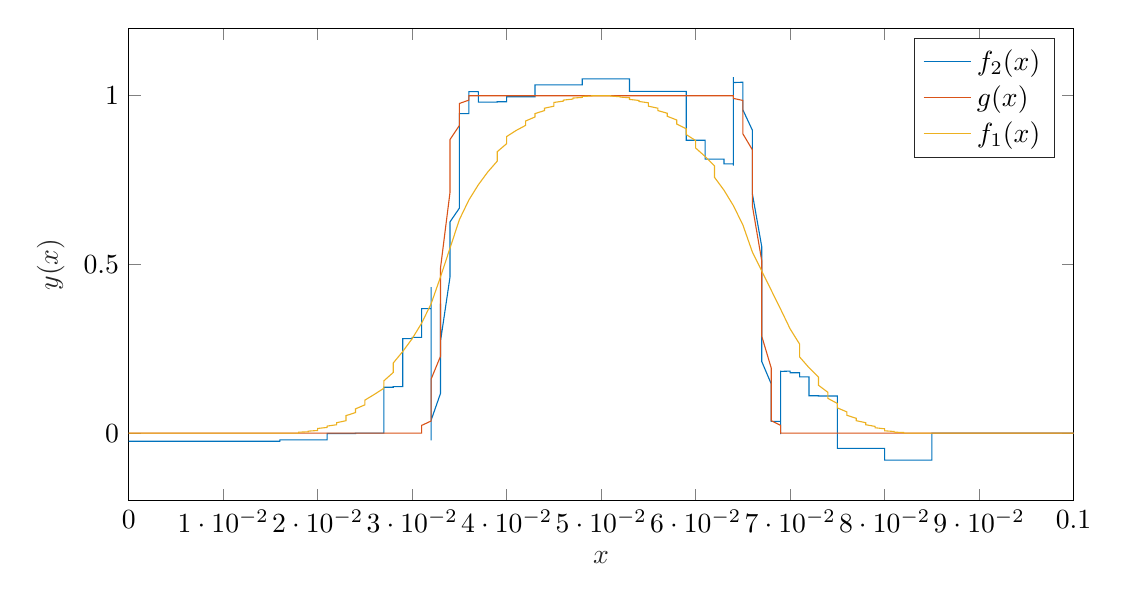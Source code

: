 % This file was created by matlab2tikz.
%
%The latest updates can be retrieved from
%  http://www.mathworks.com/matlabcentral/fileexchange/22022-matlab2tikz-matlab2tikz
%where you can also make suggestions and rate matlab2tikz.
%
\definecolor{mycolor1}{rgb}{0.0,0.447,0.741}%
\definecolor{mycolor2}{rgb}{0.85,0.325,0.098}%
\definecolor{mycolor3}{rgb}{0.929,0.694,0.125}%
%
\begin{tikzpicture}

\begin{axis}[%
width=12cm,
height=6cm,
%at={(0.758in,0.517in)},
scale only axis,
xmin=0,
xmax=0.1,
xlabel style={font=\color{white!15!black}},
xlabel={$x$},
ymin=-0.2,
ymax=1.2,
ylabel style={font=\color{white!15!black}},
ylabel={$y(x)$},
axis background/.style={fill=white},
legend style={legend cell align=left, align=left, draw=white!15!black}
]
\addplot [color=mycolor1]
  table[row sep=crcr]{%
0	-0.024\\
0.011	-0.024\\
0.011	-0.024\\
0.016	-0.024\\
0.016	-0.02\\
0.021	-0.02\\
0.021	-0.001\\
0.024	-0.001\\
0.024	-0.0\\
0.027	-0.0\\
0.027	0.136\\
0.028	0.136\\
0.028	0.138\\
0.029	0.138\\
0.029	0.138\\
0.029	0.138\\
0.029	0.28\\
0.029	0.28\\
0.03	0.28\\
0.03	0.28\\
0.03	0.28\\
0.03	0.28\\
0.03	0.28\\
0.03	0.28\\
0.03	0.281\\
0.03	0.281\\
0.03	0.281\\
0.03	0.281\\
0.03	0.281\\
0.03	0.281\\
0.03	0.281\\
0.03	0.281\\
0.03	0.281\\
0.03	0.281\\
0.03	0.281\\
0.03	0.281\\
0.03	0.281\\
0.03	0.281\\
0.03	0.281\\
0.03	0.281\\
0.03	0.282\\
0.03	0.282\\
0.03	0.282\\
0.03	0.282\\
0.03	0.282\\
0.03	0.282\\
0.03	0.282\\
0.03	0.282\\
0.03	0.282\\
0.03	0.282\\
0.03	0.282\\
0.03	0.282\\
0.03	0.282\\
0.03	0.283\\
0.03	0.283\\
0.03	0.284\\
0.03	0.284\\
0.03	0.284\\
0.03	0.284\\
0.03	0.284\\
0.03	0.284\\
0.03	0.285\\
0.03	0.284\\
0.031	0.284\\
0.031	0.284\\
0.031	0.285\\
0.031	0.285\\
0.031	0.286\\
0.031	0.285\\
0.031	0.286\\
0.031	0.286\\
0.031	0.286\\
0.031	0.331\\
0.031	0.331\\
0.031	0.332\\
0.031	0.332\\
0.031	0.333\\
0.031	0.333\\
0.031	0.334\\
0.031	0.334\\
0.031	0.334\\
0.031	0.333\\
0.031	0.334\\
0.031	0.334\\
0.031	0.335\\
0.031	0.335\\
0.031	0.336\\
0.031	0.336\\
0.031	0.338\\
0.031	0.337\\
0.031	0.338\\
0.031	0.341\\
0.031	0.34\\
0.031	0.342\\
0.031	0.342\\
0.031	0.344\\
0.031	0.344\\
0.031	0.346\\
0.031	0.346\\
0.031	0.347\\
0.031	0.346\\
0.031	0.347\\
0.031	0.346\\
0.031	0.349\\
0.031	0.349\\
0.031	0.351\\
0.031	0.351\\
0.031	0.354\\
0.031	0.354\\
0.031	0.355\\
0.031	0.358\\
0.031	0.358\\
0.031	0.362\\
0.031	0.362\\
0.031	0.365\\
0.031	0.365\\
0.031	0.369\\
0.031	0.368\\
0.031	0.369\\
0.032	0.369\\
0.032	0.37\\
0.032	0.37\\
0.032	0.374\\
0.032	0.374\\
0.032	0.378\\
0.032	0.378\\
0.032	0.383\\
0.032	0.384\\
0.032	0.391\\
0.032	0.401\\
0.032	0.401\\
0.032	0.408\\
0.032	0.408\\
0.032	0.433\\
0.032	-0.021\\
0.032	0.038\\
0.033	0.118\\
0.033	0.227\\
0.033	0.384\\
0.033	0.273\\
0.034	0.462\\
0.034	0.526\\
0.034	0.56\\
0.034	0.626\\
0.035	0.667\\
0.035	0.67\\
0.035	0.678\\
0.035	0.863\\
0.035	0.885\\
0.035	0.885\\
0.035	0.91\\
0.035	0.912\\
0.035	0.915\\
0.035	0.915\\
0.035	0.919\\
0.035	0.919\\
0.035	0.924\\
0.035	0.923\\
0.035	0.924\\
0.035	0.924\\
0.035	0.925\\
0.035	0.925\\
0.035	0.929\\
0.035	0.929\\
0.035	0.932\\
0.035	0.932\\
0.035	0.935\\
0.035	0.935\\
0.035	0.936\\
0.035	0.939\\
0.035	0.939\\
0.035	0.942\\
0.035	0.942\\
0.035	0.945\\
0.035	0.944\\
0.035	0.947\\
0.035	0.947\\
0.035	0.947\\
0.036	0.947\\
0.036	0.947\\
0.036	0.947\\
0.036	0.949\\
0.036	0.949\\
0.036	0.951\\
0.036	0.951\\
0.036	0.953\\
0.036	0.953\\
0.036	0.953\\
0.036	0.956\\
0.036	0.956\\
0.036	0.957\\
0.036	0.957\\
0.036	0.959\\
0.036	0.958\\
0.036	0.96\\
0.036	0.96\\
0.036	0.96\\
0.036	0.96\\
0.036	0.96\\
0.036	0.96\\
0.036	0.961\\
0.036	0.961\\
0.036	0.962\\
0.036	0.962\\
0.036	0.963\\
0.036	0.962\\
0.036	0.963\\
0.036	1.007\\
0.036	1.007\\
0.036	1.008\\
0.036	1.008\\
0.036	1.009\\
0.036	1.008\\
0.036	1.009\\
0.036	1.009\\
0.036	1.009\\
0.036	1.009\\
0.036	1.009\\
0.036	1.009\\
0.036	1.009\\
0.036	1.009\\
0.036	1.01\\
0.036	1.01\\
0.036	1.01\\
0.036	1.01\\
0.036	1.01\\
0.036	1.011\\
0.036	1.011\\
0.036	1.011\\
0.036	1.011\\
0.036	1.012\\
0.036	1.012\\
0.036	1.012\\
0.036	1.012\\
0.036	1.012\\
0.036	1.012\\
0.037	1.012\\
0.037	1.012\\
0.037	1.012\\
0.037	1.012\\
0.037	1.012\\
0.037	1.012\\
0.037	1.012\\
0.037	1.012\\
0.037	1.012\\
0.037	1.013\\
0.037	1.012\\
0.037	1.013\\
0.037	1.013\\
0.037	1.013\\
0.037	1.013\\
0.037	1.013\\
0.037	1.013\\
0.037	1.013\\
0.037	1.013\\
0.037	1.013\\
0.037	1.013\\
0.037	1.013\\
0.037	1.013\\
0.037	1.013\\
0.037	1.013\\
0.037	1.013\\
0.037	0.981\\
0.038	0.981\\
0.039	0.981\\
0.039	0.982\\
0.04	0.982\\
0.04	0.997\\
0.043	0.997\\
0.043	1.032\\
0.048	1.032\\
0.048	1.05\\
0.053	1.05\\
0.053	1.013\\
0.056	1.013\\
0.056	1.013\\
0.059	1.013\\
0.059	0.868\\
0.06	0.868\\
0.06	0.868\\
0.061	0.868\\
0.061	0.812\\
0.062	0.812\\
0.062	0.812\\
0.063	0.812\\
0.063	0.799\\
0.063	0.799\\
0.063	0.799\\
0.063	0.799\\
0.063	0.799\\
0.063	0.799\\
0.063	0.799\\
0.063	0.799\\
0.063	0.799\\
0.063	0.799\\
0.063	0.799\\
0.063	0.799\\
0.063	0.799\\
0.063	0.799\\
0.063	0.799\\
0.063	0.798\\
0.063	0.799\\
0.063	0.798\\
0.063	0.798\\
0.063	0.798\\
0.063	0.798\\
0.063	0.798\\
0.063	0.798\\
0.063	0.798\\
0.063	0.798\\
0.063	0.798\\
0.063	0.798\\
0.064	0.798\\
0.064	0.798\\
0.064	0.798\\
0.064	0.798\\
0.064	0.798\\
0.064	0.797\\
0.064	0.797\\
0.064	0.797\\
0.064	0.797\\
0.064	0.797\\
0.064	0.796\\
0.064	0.796\\
0.064	0.796\\
0.064	0.796\\
0.064	0.795\\
0.064	0.795\\
0.064	0.795\\
0.064	0.795\\
0.064	0.795\\
0.064	0.795\\
0.064	0.795\\
0.064	0.795\\
0.064	0.794\\
0.064	0.794\\
0.064	0.794\\
0.064	0.794\\
0.064	0.793\\
0.064	0.793\\
0.064	0.793\\
0.064	1.055\\
0.064	1.055\\
0.064	1.055\\
0.064	1.054\\
0.064	1.054\\
0.064	1.053\\
0.064	1.053\\
0.064	1.052\\
0.064	1.052\\
0.064	1.052\\
0.064	1.052\\
0.064	1.052\\
0.064	1.052\\
0.064	1.051\\
0.064	1.051\\
0.064	1.05\\
0.064	1.05\\
0.064	1.048\\
0.064	1.048\\
0.064	1.048\\
0.064	1.045\\
0.064	1.045\\
0.064	1.043\\
0.064	1.043\\
0.064	1.042\\
0.064	1.042\\
0.064	1.04\\
0.064	1.04\\
0.064	1.039\\
0.065	1.04\\
0.065	1.039\\
0.065	1.039\\
0.065	1.037\\
0.065	1.037\\
0.065	1.034\\
0.065	1.035\\
0.065	1.032\\
0.065	1.032\\
0.065	1.031\\
0.065	1.027\\
0.065	1.027\\
0.065	1.024\\
0.065	1.024\\
0.065	1.021\\
0.065	1.021\\
0.065	1.017\\
0.065	1.017\\
0.065	1.016\\
0.065	1.017\\
0.065	1.016\\
0.065	1.016\\
0.065	1.012\\
0.065	1.012\\
0.065	1.007\\
0.065	1.008\\
0.065	1.003\\
0.065	1.002\\
0.065	0.994\\
0.065	0.985\\
0.065	0.985\\
0.065	0.977\\
0.065	0.977\\
0.065	0.953\\
0.065	0.958\\
0.066	0.898\\
0.066	0.818\\
0.066	0.71\\
0.067	0.552\\
0.067	0.491\\
0.067	0.31\\
0.067	0.246\\
0.067	0.212\\
0.068	0.146\\
0.068	0.105\\
0.068	0.102\\
0.068	0.094\\
0.068	0.099\\
0.068	0.074\\
0.068	0.074\\
0.068	0.049\\
0.068	0.048\\
0.068	0.044\\
0.068	0.044\\
0.068	0.04\\
0.068	0.04\\
0.068	0.036\\
0.068	0.036\\
0.068	0.035\\
0.069	0.035\\
0.069	0.034\\
0.069	0.035\\
0.069	0.031\\
0.069	0.031\\
0.069	0.028\\
0.069	0.028\\
0.069	0.024\\
0.069	0.025\\
0.069	0.024\\
0.069	0.02\\
0.069	0.02\\
0.069	0.017\\
0.069	0.017\\
0.069	0.015\\
0.069	0.015\\
0.069	0.012\\
0.069	0.013\\
0.069	0.012\\
0.069	0.013\\
0.069	0.012\\
0.069	0.012\\
0.069	0.01\\
0.069	0.01\\
0.069	0.008\\
0.069	0.008\\
0.069	0.006\\
0.069	0.007\\
0.069	0.006\\
0.069	0.003\\
0.069	0.004\\
0.069	0.002\\
0.069	0.002\\
0.069	0.001\\
0.069	0.001\\
0.069	-0.0\\
0.069	-0.0\\
0.069	-0.001\\
0.069	-0.0\\
0.069	-0.0\\
0.069	-0.0\\
0.069	-0.001\\
0.069	-0.001\\
0.069	-0.002\\
0.069	-0.002\\
0.069	-0.003\\
0.069	-0.003\\
0.069	-0.003\\
0.069	0.185\\
0.069	0.185\\
0.069	0.185\\
0.069	0.184\\
0.069	0.185\\
0.069	0.184\\
0.069	0.184\\
0.069	0.183\\
0.069	0.183\\
0.069	0.183\\
0.07	0.184\\
0.07	0.183\\
0.07	0.184\\
0.07	0.183\\
0.07	0.183\\
0.07	0.183\\
0.07	0.183\\
0.07	0.182\\
0.07	0.182\\
0.07	0.182\\
0.07	0.181\\
0.07	0.181\\
0.07	0.181\\
0.07	0.181\\
0.07	0.181\\
0.07	0.181\\
0.07	0.181\\
0.07	0.181\\
0.07	0.181\\
0.07	0.181\\
0.07	0.181\\
0.07	0.181\\
0.07	0.18\\
0.07	0.18\\
0.07	0.18\\
0.07	0.18\\
0.07	0.18\\
0.07	0.18\\
0.07	0.18\\
0.07	0.18\\
0.07	0.18\\
0.07	0.18\\
0.07	0.18\\
0.07	0.18\\
0.07	0.18\\
0.07	0.18\\
0.07	0.18\\
0.07	0.18\\
0.07	0.179\\
0.07	0.179\\
0.07	0.179\\
0.07	0.179\\
0.07	0.179\\
0.07	0.179\\
0.071	0.179\\
0.071	0.179\\
0.071	0.167\\
0.071	0.167\\
0.071	0.167\\
0.071	0.167\\
0.072	0.167\\
0.072	0.167\\
0.072	0.111\\
0.073	0.111\\
0.073	0.11\\
0.075	0.11\\
0.075	-0.045\\
0.077	-0.045\\
0.077	-0.045\\
0.08	-0.045\\
0.08	-0.08\\
0.085	-0.08\\
0.085	0\\
0.1	0\\
};
\addlegendentry{$f_2(x)$}

\addplot [color=mycolor2]
  table[row sep=crcr]{%
0	0\\
0.031	0\\
0.031	0.003\\
0.031	0.008\\
0.031	0.014\\
0.031	0.023\\
0.032	0.036\\
0.032	0.053\\
0.032	0.078\\
0.032	0.113\\
0.032	0.16\\
0.033	0.228\\
0.033	0.326\\
0.033	0.49\\
0.034	0.713\\
0.034	0.807\\
0.034	0.87\\
0.035	0.912\\
0.035	0.943\\
0.035	0.963\\
0.035	0.977\\
0.036	0.987\\
0.036	0.994\\
0.036	0.998\\
0.036	1\\
0.064	1\\
0.064	0.997\\
0.064	0.992\\
0.065	0.986\\
0.065	0.977\\
0.065	0.964\\
0.065	0.947\\
0.065	0.922\\
0.065	0.887\\
0.066	0.84\\
0.066	0.772\\
0.066	0.674\\
0.067	0.51\\
0.067	0.287\\
0.068	0.193\\
0.068	0.13\\
0.068	0.088\\
0.068	0.057\\
0.068	0.037\\
0.069	0.023\\
0.069	0.013\\
0.069	0.006\\
0.069	0.002\\
0.069	0\\
0.1	0\\
};
\addlegendentry{$g(x)$}

\addplot [color=mycolor3]
  table[row sep=crcr]{%
0	0\\
0.018	0\\
0.018	0.001\\
0.018	0.003\\
0.019	0.004\\
0.019	0.006\\
0.02	0.008\\
0.02	0.011\\
0.02	0.014\\
0.021	0.017\\
0.021	0.021\\
0.022	0.025\\
0.022	0.031\\
0.023	0.037\\
0.023	0.044\\
0.023	0.052\\
0.024	0.061\\
0.024	0.072\\
0.025	0.084\\
0.025	0.098\\
0.026	0.115\\
0.027	0.133\\
0.027	0.155\\
0.028	0.18\\
0.028	0.208\\
0.029	0.242\\
0.03	0.28\\
0.031	0.326\\
0.032	0.383\\
0.033	0.463\\
0.035	0.633\\
0.036	0.691\\
0.037	0.736\\
0.038	0.774\\
0.039	0.806\\
0.039	0.834\\
0.04	0.858\\
0.04	0.879\\
0.041	0.897\\
0.042	0.912\\
0.042	0.925\\
0.043	0.937\\
0.043	0.947\\
0.044	0.956\\
0.044	0.963\\
0.045	0.969\\
0.045	0.975\\
0.045	0.98\\
0.046	0.984\\
0.046	0.987\\
0.047	0.99\\
0.047	0.993\\
0.048	0.995\\
0.048	0.997\\
0.048	0.998\\
0.049	0.999\\
0.049	1\\
0.051	1\\
0.051	0.999\\
0.052	0.997\\
0.052	0.996\\
0.053	0.994\\
0.053	0.992\\
0.053	0.989\\
0.054	0.986\\
0.054	0.983\\
0.055	0.979\\
0.055	0.975\\
0.055	0.969\\
0.056	0.963\\
0.056	0.956\\
0.057	0.948\\
0.057	0.939\\
0.058	0.928\\
0.058	0.916\\
0.059	0.902\\
0.059	0.885\\
0.06	0.867\\
0.06	0.845\\
0.061	0.82\\
0.062	0.792\\
0.062	0.758\\
0.063	0.72\\
0.064	0.674\\
0.065	0.617\\
0.066	0.537\\
0.069	0.367\\
0.07	0.309\\
0.071	0.264\\
0.071	0.226\\
0.072	0.194\\
0.073	0.166\\
0.073	0.142\\
0.074	0.121\\
0.074	0.103\\
0.075	0.088\\
0.075	0.075\\
0.076	0.063\\
0.076	0.053\\
0.077	0.044\\
0.077	0.037\\
0.078	0.031\\
0.078	0.025\\
0.079	0.02\\
0.079	0.016\\
0.08	0.013\\
0.08	0.01\\
0.08	0.007\\
0.081	0.005\\
0.081	0.003\\
0.082	0.002\\
0.082	0.001\\
0.082	0\\
0.1	0\\
};
\addlegendentry{$f_{1}(x)$}

\end{axis}

\begin{axis}[%
width=12cm,
height=6cm,
%at={(0in,0in)},
scale only axis,
xmin=0,
xmax=1,
ymin=0,
ymax=1,
axis line style={draw=none},
ticks=none,
axis x line*=bottom,
axis y line*=left,
legend style={legend cell align=left, align=left, draw=white!15!black}
]
\end{axis}
\end{tikzpicture}%